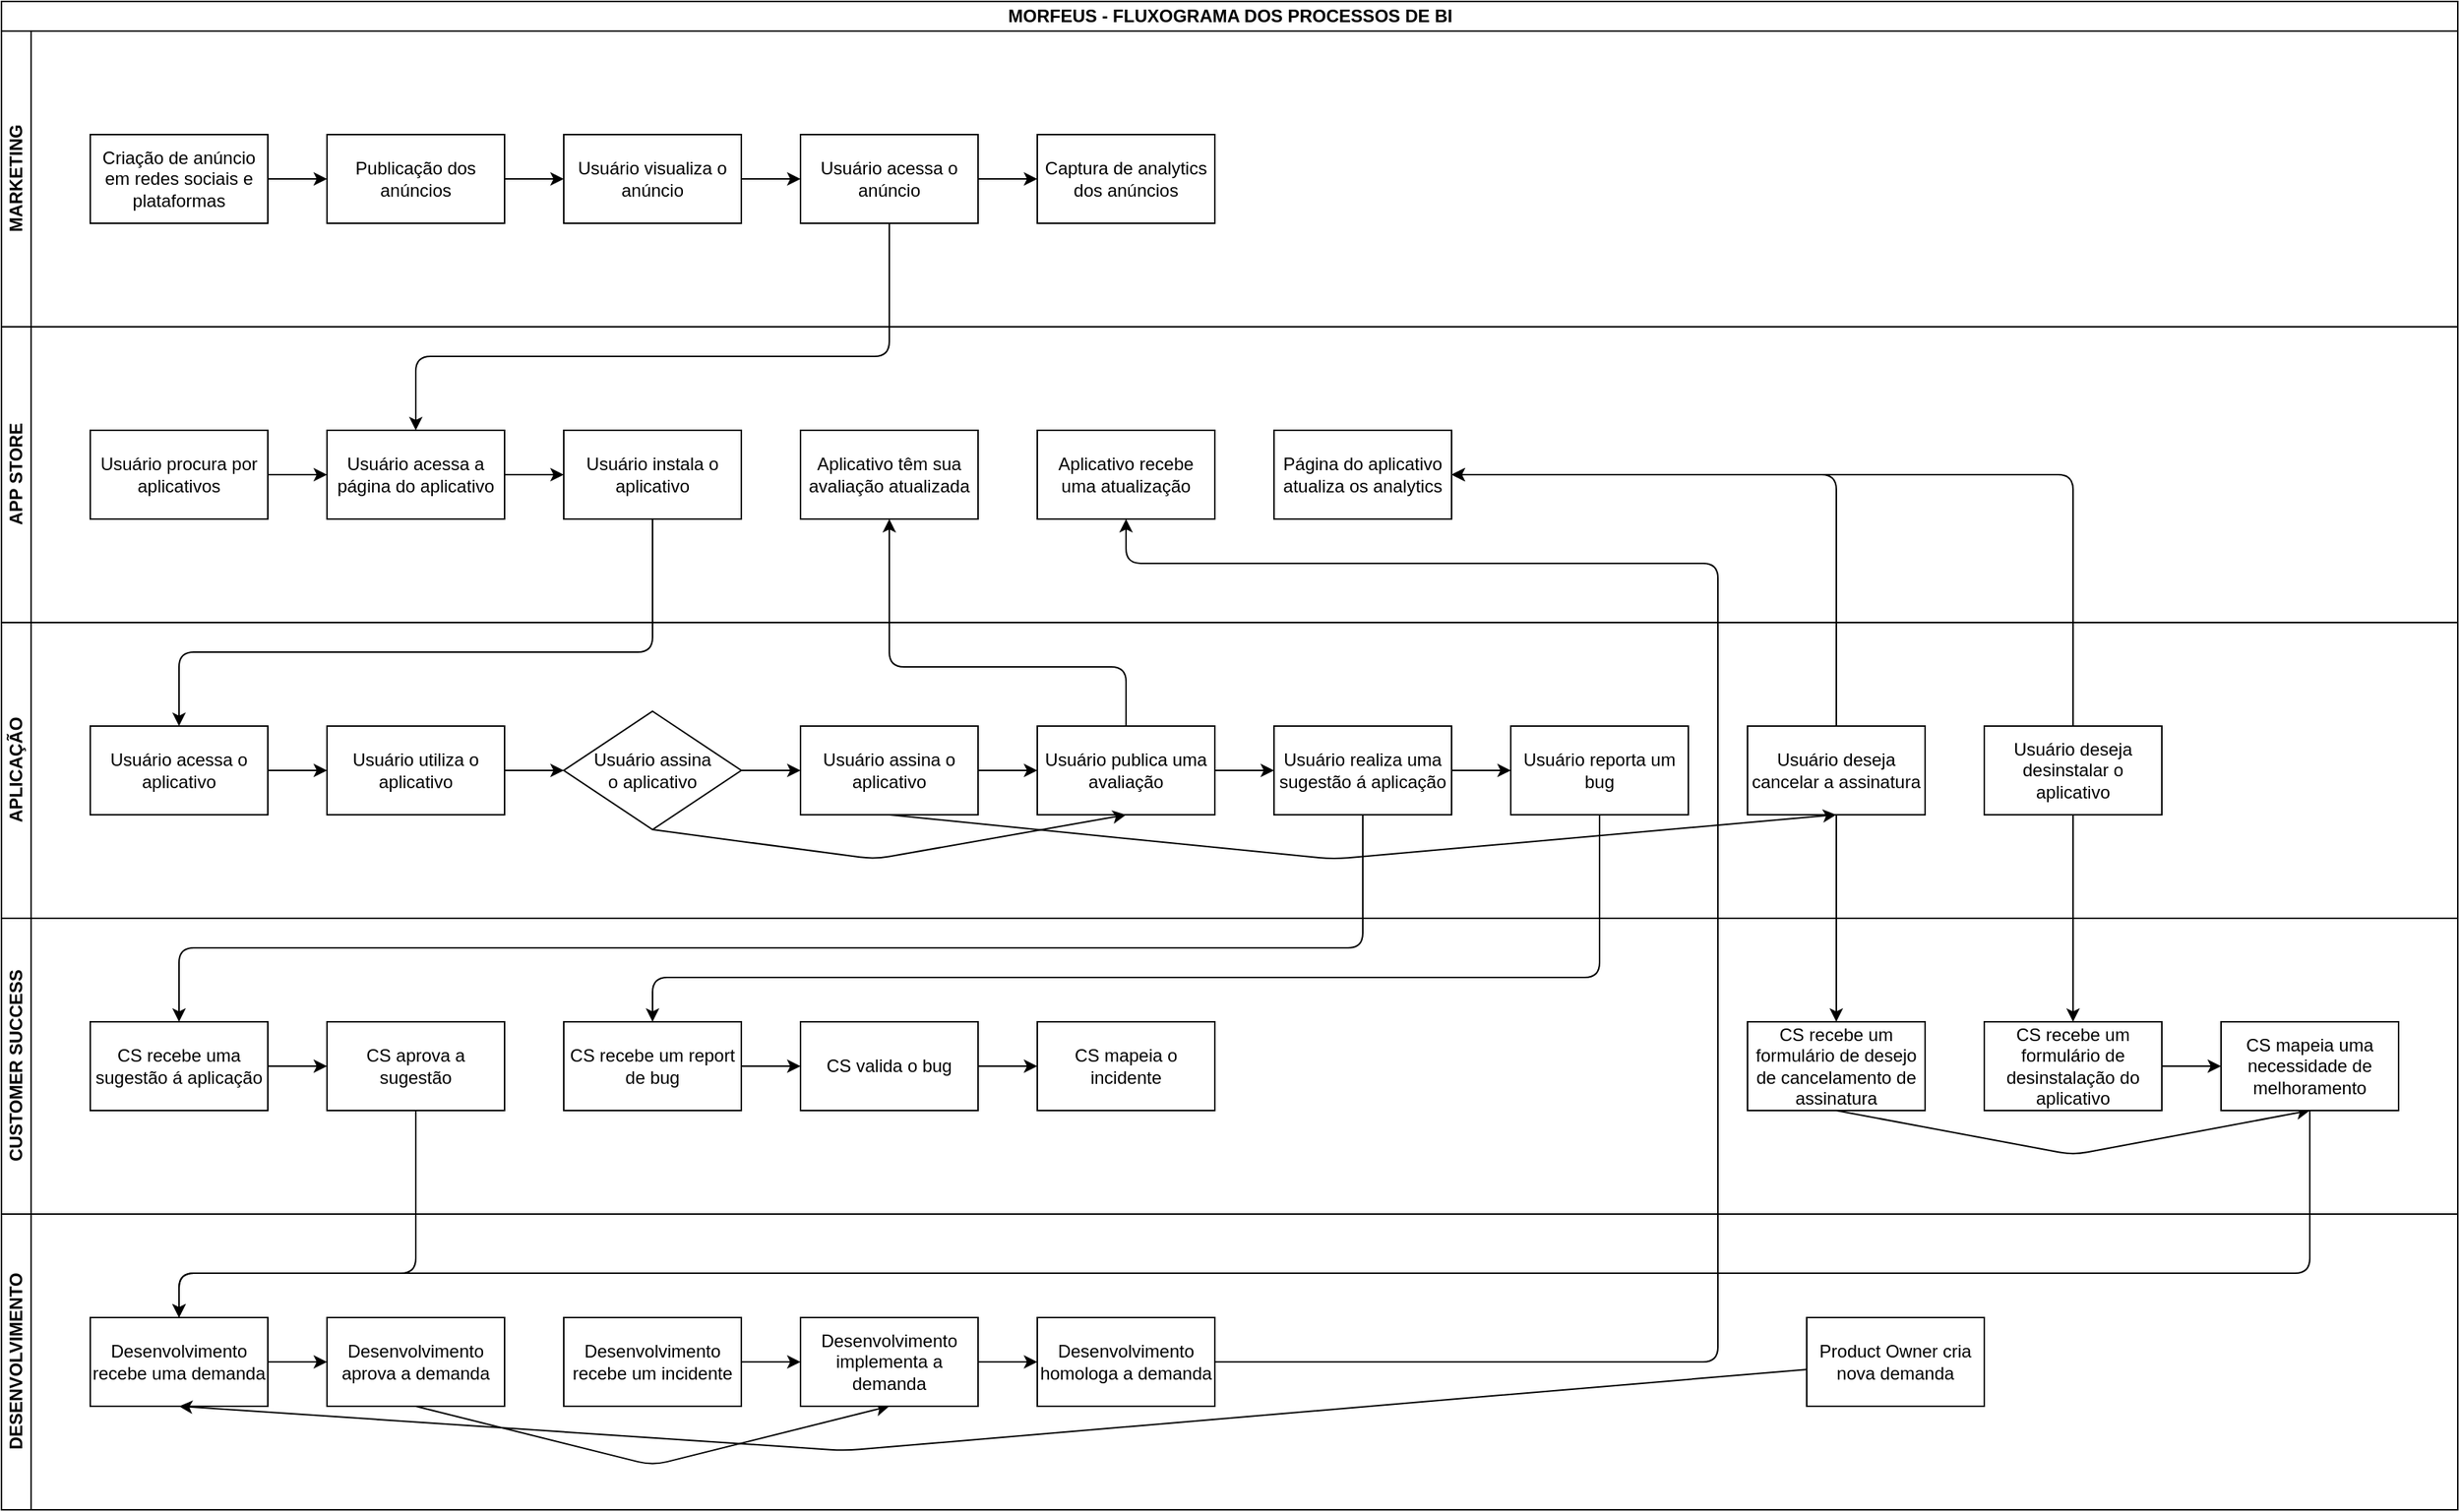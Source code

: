<mxfile>
    <diagram id="wpr-rNzZBCGx3osFse_V" name="Page-1">
        <mxGraphModel dx="1431" dy="804" grid="1" gridSize="10" guides="1" tooltips="1" connect="1" arrows="1" fold="1" page="1" pageScale="1" pageWidth="850" pageHeight="1100" math="0" shadow="0">
            <root>
                <mxCell id="0"/>
                <mxCell id="1" parent="0"/>
                <mxCell id="2" value="MORFEUS - FLUXOGRAMA DOS PROCESSOS DE BI" style="swimlane;childLayout=stackLayout;resizeParent=1;resizeParentMax=0;horizontal=1;startSize=20;horizontalStack=0;html=1;" vertex="1" parent="1">
                    <mxGeometry x="180" y="60" width="1660" height="1020" as="geometry"/>
                </mxCell>
                <mxCell id="3" value="MARKETING" style="swimlane;startSize=20;horizontal=0;html=1;" vertex="1" parent="2">
                    <mxGeometry y="20" width="1660" height="200" as="geometry"/>
                </mxCell>
                <mxCell id="10" style="edgeStyle=none;html=1;entryX=0;entryY=0.5;entryDx=0;entryDy=0;" edge="1" parent="3" source="7" target="8">
                    <mxGeometry relative="1" as="geometry"/>
                </mxCell>
                <mxCell id="7" value="Criação de anúncio em redes sociais e plataformas" style="whiteSpace=wrap;html=1;" vertex="1" parent="3">
                    <mxGeometry x="60" y="70" width="120" height="60" as="geometry"/>
                </mxCell>
                <mxCell id="16" style="edgeStyle=none;html=1;entryX=0;entryY=0.5;entryDx=0;entryDy=0;" edge="1" parent="3" source="8" target="12">
                    <mxGeometry relative="1" as="geometry"/>
                </mxCell>
                <mxCell id="8" value="Publicação dos anúncios" style="whiteSpace=wrap;html=1;" vertex="1" parent="3">
                    <mxGeometry x="220" y="70" width="120" height="60" as="geometry"/>
                </mxCell>
                <mxCell id="17" style="edgeStyle=none;html=1;entryX=0;entryY=0.5;entryDx=0;entryDy=0;" edge="1" parent="3" source="12" target="14">
                    <mxGeometry relative="1" as="geometry"/>
                </mxCell>
                <mxCell id="12" value="Usuário visualiza o anúncio" style="whiteSpace=wrap;html=1;" vertex="1" parent="3">
                    <mxGeometry x="380" y="70" width="120" height="60" as="geometry"/>
                </mxCell>
                <mxCell id="18" style="edgeStyle=none;html=1;entryX=0;entryY=0.5;entryDx=0;entryDy=0;" edge="1" parent="3" source="14" target="9">
                    <mxGeometry relative="1" as="geometry"/>
                </mxCell>
                <mxCell id="14" value="Usuário acessa o anúncio" style="whiteSpace=wrap;html=1;" vertex="1" parent="3">
                    <mxGeometry x="540" y="70" width="120" height="60" as="geometry"/>
                </mxCell>
                <mxCell id="9" value="Captura de analytics dos anúncios" style="whiteSpace=wrap;html=1;" vertex="1" parent="3">
                    <mxGeometry x="700" y="70" width="120" height="60" as="geometry"/>
                </mxCell>
                <mxCell id="4" value="APP STORE" style="swimlane;startSize=20;horizontal=0;html=1;" vertex="1" parent="2">
                    <mxGeometry y="220" width="1660" height="200" as="geometry"/>
                </mxCell>
                <mxCell id="24" style="edgeStyle=none;html=1;entryX=0;entryY=0.5;entryDx=0;entryDy=0;" edge="1" parent="4" source="19" target="23">
                    <mxGeometry relative="1" as="geometry"/>
                </mxCell>
                <mxCell id="19" value="Usuário acessa a página do aplicativo" style="whiteSpace=wrap;html=1;" vertex="1" parent="4">
                    <mxGeometry x="220" y="70" width="120" height="60" as="geometry"/>
                </mxCell>
                <mxCell id="22" style="edgeStyle=none;html=1;entryX=0;entryY=0.5;entryDx=0;entryDy=0;" edge="1" parent="4" source="21" target="19">
                    <mxGeometry relative="1" as="geometry"/>
                </mxCell>
                <mxCell id="21" value="Usuário procura por aplicativos" style="whiteSpace=wrap;html=1;" vertex="1" parent="4">
                    <mxGeometry x="60" y="70" width="120" height="60" as="geometry"/>
                </mxCell>
                <mxCell id="23" value="Usuário instala o aplicativo" style="whiteSpace=wrap;html=1;" vertex="1" parent="4">
                    <mxGeometry x="380" y="70" width="120" height="60" as="geometry"/>
                </mxCell>
                <mxCell id="40" value="Aplicativo têm sua avaliação atualizada" style="whiteSpace=wrap;html=1;" vertex="1" parent="4">
                    <mxGeometry x="540" y="70" width="120" height="60" as="geometry"/>
                </mxCell>
                <mxCell id="70" value="Aplicativo recebe uma atualização" style="whiteSpace=wrap;html=1;" vertex="1" parent="4">
                    <mxGeometry x="700" y="70" width="120" height="60" as="geometry"/>
                </mxCell>
                <mxCell id="81" value="Página do aplicativo atualiza os analytics" style="whiteSpace=wrap;html=1;" vertex="1" parent="4">
                    <mxGeometry x="860" y="70" width="120" height="60" as="geometry"/>
                </mxCell>
                <mxCell id="5" value="APLICAÇÃO" style="swimlane;startSize=20;horizontal=0;html=1;" vertex="1" parent="2">
                    <mxGeometry y="420" width="1660" height="200" as="geometry"/>
                </mxCell>
                <mxCell id="29" style="edgeStyle=none;html=1;entryX=0;entryY=0.5;entryDx=0;entryDy=0;" edge="1" parent="5" source="25" target="28">
                    <mxGeometry relative="1" as="geometry"/>
                </mxCell>
                <mxCell id="25" value="Usuário acessa o aplicativo" style="whiteSpace=wrap;html=1;" vertex="1" parent="5">
                    <mxGeometry x="60" y="70" width="120" height="60" as="geometry"/>
                </mxCell>
                <mxCell id="73" style="edgeStyle=none;html=1;entryX=0;entryY=0.5;entryDx=0;entryDy=0;" edge="1" parent="5" source="28" target="72">
                    <mxGeometry relative="1" as="geometry"/>
                </mxCell>
                <mxCell id="28" value="Usuário utiliza o aplicativo" style="whiteSpace=wrap;html=1;" vertex="1" parent="5">
                    <mxGeometry x="220" y="70" width="120" height="60" as="geometry"/>
                </mxCell>
                <mxCell id="43" style="edgeStyle=none;html=1;entryX=0;entryY=0.5;entryDx=0;entryDy=0;" edge="1" parent="5" source="36" target="42">
                    <mxGeometry relative="1" as="geometry"/>
                </mxCell>
                <mxCell id="36" value="Usuário publica uma avaliação" style="whiteSpace=wrap;html=1;" vertex="1" parent="5">
                    <mxGeometry x="700" y="70" width="120" height="60" as="geometry"/>
                </mxCell>
                <mxCell id="57" style="edgeStyle=none;html=1;entryX=0;entryY=0.5;entryDx=0;entryDy=0;" edge="1" parent="5" source="42" target="49">
                    <mxGeometry relative="1" as="geometry"/>
                </mxCell>
                <mxCell id="42" value="Usuário realiza uma sugestão á aplicação" style="whiteSpace=wrap;html=1;" vertex="1" parent="5">
                    <mxGeometry x="860" y="70" width="120" height="60" as="geometry"/>
                </mxCell>
                <mxCell id="49" value="Usuário reporta um bug" style="whiteSpace=wrap;html=1;" vertex="1" parent="5">
                    <mxGeometry x="1020" y="70" width="120" height="60" as="geometry"/>
                </mxCell>
                <mxCell id="75" style="edgeStyle=none;html=1;entryX=0.5;entryY=1;entryDx=0;entryDy=0;exitX=0.5;exitY=1;exitDx=0;exitDy=0;" edge="1" parent="5" source="72" target="36">
                    <mxGeometry relative="1" as="geometry">
                        <Array as="points">
                            <mxPoint x="590" y="160"/>
                        </Array>
                    </mxGeometry>
                </mxCell>
                <mxCell id="76" style="edgeStyle=none;html=1;entryX=0;entryY=0.5;entryDx=0;entryDy=0;" edge="1" parent="5" source="72" target="74">
                    <mxGeometry relative="1" as="geometry"/>
                </mxCell>
                <mxCell id="72" value="Usuário assina&lt;br&gt;o aplicativo" style="rhombus;whiteSpace=wrap;html=1;" vertex="1" parent="5">
                    <mxGeometry x="380" y="60" width="120" height="80" as="geometry"/>
                </mxCell>
                <mxCell id="77" style="edgeStyle=none;html=1;entryX=0;entryY=0.5;entryDx=0;entryDy=0;" edge="1" parent="5" source="74" target="36">
                    <mxGeometry relative="1" as="geometry"/>
                </mxCell>
                <mxCell id="74" value="Usuário assina o aplicativo" style="whiteSpace=wrap;html=1;" vertex="1" parent="5">
                    <mxGeometry x="540" y="70" width="120" height="60" as="geometry"/>
                </mxCell>
                <mxCell id="78" value="Usuário deseja cancelar a assinatura" style="whiteSpace=wrap;html=1;" vertex="1" parent="5">
                    <mxGeometry x="1180" y="70" width="120" height="60" as="geometry"/>
                </mxCell>
                <mxCell id="80" style="edgeStyle=none;html=1;entryX=0.5;entryY=1;entryDx=0;entryDy=0;exitX=0.5;exitY=1;exitDx=0;exitDy=0;" edge="1" parent="5" source="74" target="78">
                    <mxGeometry relative="1" as="geometry">
                        <mxPoint x="1230" y="140" as="targetPoint"/>
                        <Array as="points">
                            <mxPoint x="900" y="160"/>
                        </Array>
                    </mxGeometry>
                </mxCell>
                <mxCell id="84" value="Usuário deseja desinstalar o aplicativo" style="whiteSpace=wrap;html=1;" vertex="1" parent="5">
                    <mxGeometry x="1340" y="70" width="120" height="60" as="geometry"/>
                </mxCell>
                <mxCell id="6" value="CUSTOMER SUCCESS" style="swimlane;startSize=20;horizontal=0;html=1;" vertex="1" parent="2">
                    <mxGeometry y="620" width="1660" height="200" as="geometry"/>
                </mxCell>
                <mxCell id="51" style="edgeStyle=none;html=1;entryX=0;entryY=0.5;entryDx=0;entryDy=0;" edge="1" parent="6" source="44" target="50">
                    <mxGeometry relative="1" as="geometry"/>
                </mxCell>
                <mxCell id="44" value="CS recebe uma sugestão á aplicação" style="whiteSpace=wrap;html=1;" vertex="1" parent="6">
                    <mxGeometry x="60" y="70" width="120" height="60" as="geometry"/>
                </mxCell>
                <mxCell id="50" value="CS aprova a sugestão" style="whiteSpace=wrap;html=1;" vertex="1" parent="6">
                    <mxGeometry x="220" y="70" width="120" height="60" as="geometry"/>
                </mxCell>
                <mxCell id="60" style="edgeStyle=none;html=1;entryX=0;entryY=0.5;entryDx=0;entryDy=0;" edge="1" parent="6" source="55" target="59">
                    <mxGeometry relative="1" as="geometry"/>
                </mxCell>
                <mxCell id="55" value="CS recebe um report de bug" style="whiteSpace=wrap;html=1;" vertex="1" parent="6">
                    <mxGeometry x="380" y="70" width="120" height="60" as="geometry"/>
                </mxCell>
                <mxCell id="62" style="edgeStyle=none;html=1;entryX=0;entryY=0.5;entryDx=0;entryDy=0;" edge="1" parent="6" source="59" target="61">
                    <mxGeometry relative="1" as="geometry"/>
                </mxCell>
                <mxCell id="59" value="CS valida o bug" style="whiteSpace=wrap;html=1;" vertex="1" parent="6">
                    <mxGeometry x="540" y="70" width="120" height="60" as="geometry"/>
                </mxCell>
                <mxCell id="61" value="CS mapeia o incidente" style="whiteSpace=wrap;html=1;" vertex="1" parent="6">
                    <mxGeometry x="700" y="70" width="120" height="60" as="geometry"/>
                </mxCell>
                <mxCell id="89" style="edgeStyle=none;html=1;entryX=0.5;entryY=1;entryDx=0;entryDy=0;exitX=0.5;exitY=1;exitDx=0;exitDy=0;" edge="1" parent="6" source="79" target="88">
                    <mxGeometry relative="1" as="geometry">
                        <Array as="points">
                            <mxPoint x="1400" y="160"/>
                        </Array>
                    </mxGeometry>
                </mxCell>
                <mxCell id="79" value="CS recebe um formulário de desejo de cancelamento de assinatura" style="whiteSpace=wrap;html=1;" vertex="1" parent="6">
                    <mxGeometry x="1180" y="70" width="120" height="60" as="geometry"/>
                </mxCell>
                <mxCell id="90" style="edgeStyle=none;html=1;entryX=0;entryY=0.5;entryDx=0;entryDy=0;" edge="1" parent="6" source="86" target="88">
                    <mxGeometry relative="1" as="geometry"/>
                </mxCell>
                <mxCell id="86" value="CS recebe um formulário de desinstalação do aplicativo" style="whiteSpace=wrap;html=1;" vertex="1" parent="6">
                    <mxGeometry x="1340" y="70" width="120" height="60" as="geometry"/>
                </mxCell>
                <mxCell id="88" value="CS mapeia uma necessidade de melhoramento" style="whiteSpace=wrap;html=1;" vertex="1" parent="6">
                    <mxGeometry x="1500" y="70" width="120" height="60" as="geometry"/>
                </mxCell>
                <mxCell id="45" value="DESENVOLVIMENTO" style="swimlane;startSize=20;horizontal=0;html=1;" vertex="1" parent="2">
                    <mxGeometry y="820" width="1660" height="200" as="geometry"/>
                </mxCell>
                <mxCell id="56" style="edgeStyle=none;html=1;entryX=0;entryY=0.5;entryDx=0;entryDy=0;" edge="1" parent="45" source="52" target="53">
                    <mxGeometry relative="1" as="geometry"/>
                </mxCell>
                <mxCell id="52" value="Desenvolvimento recebe uma demanda" style="whiteSpace=wrap;html=1;" vertex="1" parent="45">
                    <mxGeometry x="60" y="70" width="120" height="60" as="geometry"/>
                </mxCell>
                <mxCell id="66" style="edgeStyle=none;html=1;entryX=0.5;entryY=1;entryDx=0;entryDy=0;exitX=0.5;exitY=1;exitDx=0;exitDy=0;" edge="1" parent="45" source="53" target="63">
                    <mxGeometry relative="1" as="geometry">
                        <Array as="points">
                            <mxPoint x="440" y="170"/>
                        </Array>
                    </mxGeometry>
                </mxCell>
                <mxCell id="53" value="Desenvolvimento aprova a demanda" style="whiteSpace=wrap;html=1;" vertex="1" parent="45">
                    <mxGeometry x="220" y="70" width="120" height="60" as="geometry"/>
                </mxCell>
                <mxCell id="69" style="edgeStyle=none;html=1;entryX=0;entryY=0.5;entryDx=0;entryDy=0;" edge="1" parent="45" source="63" target="68">
                    <mxGeometry relative="1" as="geometry"/>
                </mxCell>
                <mxCell id="63" value="Desenvolvimento implementa a demanda" style="whiteSpace=wrap;html=1;" vertex="1" parent="45">
                    <mxGeometry x="540" y="70" width="120" height="60" as="geometry"/>
                </mxCell>
                <mxCell id="67" style="edgeStyle=none;html=1;entryX=0;entryY=0.5;entryDx=0;entryDy=0;" edge="1" parent="45" source="65" target="63">
                    <mxGeometry relative="1" as="geometry"/>
                </mxCell>
                <mxCell id="65" value="Desenvolvimento recebe um incidente" style="whiteSpace=wrap;html=1;" vertex="1" parent="45">
                    <mxGeometry x="380" y="70" width="120" height="60" as="geometry"/>
                </mxCell>
                <mxCell id="68" value="Desenvolvimento homologa a demanda" style="whiteSpace=wrap;html=1;" vertex="1" parent="45">
                    <mxGeometry x="700" y="70" width="120" height="60" as="geometry"/>
                </mxCell>
                <mxCell id="93" value="Product Owner cria nova demanda" style="whiteSpace=wrap;html=1;" vertex="1" parent="45">
                    <mxGeometry x="1220" y="70" width="120" height="60" as="geometry"/>
                </mxCell>
                <mxCell id="94" style="edgeStyle=none;html=1;entryX=0.5;entryY=1;entryDx=0;entryDy=0;" edge="1" parent="45" source="93" target="52">
                    <mxGeometry relative="1" as="geometry">
                        <mxPoint x="630" y="160" as="targetPoint"/>
                        <Array as="points">
                            <mxPoint x="570" y="160"/>
                        </Array>
                    </mxGeometry>
                </mxCell>
                <mxCell id="20" style="edgeStyle=none;html=1;entryX=0.5;entryY=0;entryDx=0;entryDy=0;" edge="1" parent="2" source="14" target="19">
                    <mxGeometry relative="1" as="geometry">
                        <Array as="points">
                            <mxPoint x="600" y="240"/>
                            <mxPoint x="280" y="240"/>
                        </Array>
                    </mxGeometry>
                </mxCell>
                <mxCell id="26" style="edgeStyle=none;html=1;entryX=0.5;entryY=0;entryDx=0;entryDy=0;exitX=0.5;exitY=1;exitDx=0;exitDy=0;" edge="1" parent="2" source="23" target="25">
                    <mxGeometry relative="1" as="geometry">
                        <mxPoint x="220" y="480" as="targetPoint"/>
                        <Array as="points">
                            <mxPoint x="440" y="440"/>
                            <mxPoint x="120" y="440"/>
                        </Array>
                    </mxGeometry>
                </mxCell>
                <mxCell id="41" style="edgeStyle=none;html=1;entryX=0.5;entryY=1;entryDx=0;entryDy=0;" edge="1" parent="2" source="36" target="40">
                    <mxGeometry relative="1" as="geometry">
                        <Array as="points">
                            <mxPoint x="760" y="450"/>
                            <mxPoint x="600" y="450"/>
                        </Array>
                    </mxGeometry>
                </mxCell>
                <mxCell id="46" style="edgeStyle=none;html=1;entryX=0.5;entryY=0;entryDx=0;entryDy=0;" edge="1" parent="2" source="42" target="44">
                    <mxGeometry relative="1" as="geometry">
                        <Array as="points">
                            <mxPoint x="920" y="640"/>
                            <mxPoint x="120" y="640"/>
                        </Array>
                    </mxGeometry>
                </mxCell>
                <mxCell id="54" style="edgeStyle=none;html=1;entryX=0.5;entryY=0;entryDx=0;entryDy=0;" edge="1" parent="2" source="50" target="52">
                    <mxGeometry relative="1" as="geometry">
                        <Array as="points">
                            <mxPoint x="280" y="860"/>
                            <mxPoint x="120" y="860"/>
                        </Array>
                    </mxGeometry>
                </mxCell>
                <mxCell id="58" style="edgeStyle=none;html=1;entryX=0.5;entryY=0;entryDx=0;entryDy=0;" edge="1" parent="2" source="49" target="55">
                    <mxGeometry relative="1" as="geometry">
                        <Array as="points">
                            <mxPoint x="1080" y="660"/>
                            <mxPoint x="440" y="660"/>
                        </Array>
                    </mxGeometry>
                </mxCell>
                <mxCell id="71" style="edgeStyle=none;html=1;entryX=0.5;entryY=1;entryDx=0;entryDy=0;" edge="1" parent="2" source="68" target="70">
                    <mxGeometry relative="1" as="geometry">
                        <mxPoint x="870" y="320" as="targetPoint"/>
                        <Array as="points">
                            <mxPoint x="1160" y="920"/>
                            <mxPoint x="1160" y="380"/>
                            <mxPoint x="760" y="380"/>
                        </Array>
                    </mxGeometry>
                </mxCell>
                <mxCell id="82" style="edgeStyle=none;html=1;entryX=1;entryY=0.5;entryDx=0;entryDy=0;" edge="1" parent="2" source="78" target="81">
                    <mxGeometry relative="1" as="geometry">
                        <mxPoint x="970" y="380" as="targetPoint"/>
                        <Array as="points">
                            <mxPoint x="1240" y="320"/>
                        </Array>
                    </mxGeometry>
                </mxCell>
                <mxCell id="83" style="edgeStyle=none;html=1;entryX=0.5;entryY=0;entryDx=0;entryDy=0;" edge="1" parent="2" source="78" target="79">
                    <mxGeometry relative="1" as="geometry"/>
                </mxCell>
                <mxCell id="85" style="edgeStyle=none;html=1;entryX=1;entryY=0.5;entryDx=0;entryDy=0;" edge="1" parent="2" source="84" target="81">
                    <mxGeometry relative="1" as="geometry">
                        <Array as="points">
                            <mxPoint x="1400" y="320"/>
                        </Array>
                    </mxGeometry>
                </mxCell>
                <mxCell id="87" style="edgeStyle=none;html=1;entryX=0.5;entryY=0;entryDx=0;entryDy=0;" edge="1" parent="2" source="84" target="86">
                    <mxGeometry relative="1" as="geometry"/>
                </mxCell>
                <mxCell id="92" style="edgeStyle=none;html=1;entryX=0.5;entryY=0;entryDx=0;entryDy=0;exitX=0.5;exitY=1;exitDx=0;exitDy=0;" edge="1" parent="2" source="88" target="52">
                    <mxGeometry relative="1" as="geometry">
                        <mxPoint x="190" y="860" as="targetPoint"/>
                        <Array as="points">
                            <mxPoint x="1560" y="860"/>
                            <mxPoint x="120" y="860"/>
                        </Array>
                    </mxGeometry>
                </mxCell>
            </root>
        </mxGraphModel>
    </diagram>
</mxfile>